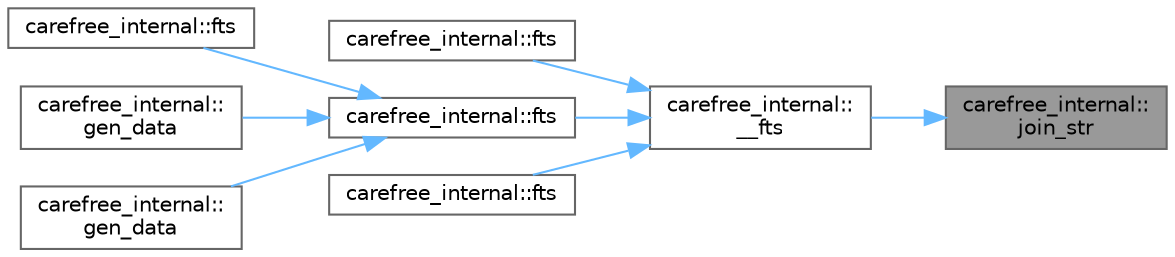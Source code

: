 digraph "carefree_internal::join_str"
{
 // LATEX_PDF_SIZE
  bgcolor="transparent";
  edge [fontname=Helvetica,fontsize=10,labelfontname=Helvetica,labelfontsize=10];
  node [fontname=Helvetica,fontsize=10,shape=box,height=0.2,width=0.4];
  rankdir="RL";
  Node1 [id="Node000001",label="carefree_internal::\ljoin_str",height=0.2,width=0.4,color="gray40", fillcolor="grey60", style="filled", fontcolor="black",tooltip=" "];
  Node1 -> Node2 [id="edge1_Node000001_Node000002",dir="back",color="steelblue1",style="solid",tooltip=" "];
  Node2 [id="Node000002",label="carefree_internal::\l__fts",height=0.2,width=0.4,color="grey40", fillcolor="white", style="filled",URL="$namespacecarefree__internal.html#ab59dd2f420df39f7a35fcf683435f21f",tooltip=" "];
  Node2 -> Node3 [id="edge2_Node000002_Node000003",dir="back",color="steelblue1",style="solid",tooltip=" "];
  Node3 [id="Node000003",label="carefree_internal::fts",height=0.2,width=0.4,color="grey40", fillcolor="white", style="filled",URL="$namespacecarefree__internal.html#afaacd4e5afa65d492f009f1670a8abd9",tooltip=" "];
  Node2 -> Node4 [id="edge3_Node000002_Node000004",dir="back",color="steelblue1",style="solid",tooltip=" "];
  Node4 [id="Node000004",label="carefree_internal::fts",height=0.2,width=0.4,color="grey40", fillcolor="white", style="filled",URL="$namespacecarefree__internal.html#ac4d74708fcc1b12fe463b4c2fb080c57",tooltip=" "];
  Node4 -> Node5 [id="edge4_Node000004_Node000005",dir="back",color="steelblue1",style="solid",tooltip=" "];
  Node5 [id="Node000005",label="carefree_internal::fts",height=0.2,width=0.4,color="grey40", fillcolor="white", style="filled",URL="$namespacecarefree__internal.html#a0bc602a8aa1d5bb8c6d444744b1c3690",tooltip=" "];
  Node4 -> Node6 [id="edge5_Node000004_Node000006",dir="back",color="steelblue1",style="solid",tooltip=" "];
  Node6 [id="Node000006",label="carefree_internal::\lgen_data",height=0.2,width=0.4,color="grey40", fillcolor="white", style="filled",URL="$namespacecarefree__internal.html#a86e6ff2585fa6da34d701b5f07f32c09",tooltip=" "];
  Node4 -> Node7 [id="edge6_Node000004_Node000007",dir="back",color="steelblue1",style="solid",tooltip=" "];
  Node7 [id="Node000007",label="carefree_internal::\lgen_data",height=0.2,width=0.4,color="grey40", fillcolor="white", style="filled",URL="$namespacecarefree__internal.html#a6f5cf4ea05219e2c98a82ec198f2230c",tooltip=" "];
  Node2 -> Node8 [id="edge7_Node000002_Node000008",dir="back",color="steelblue1",style="solid",tooltip=" "];
  Node8 [id="Node000008",label="carefree_internal::fts",height=0.2,width=0.4,color="grey40", fillcolor="white", style="filled",URL="$namespacecarefree__internal.html#abc6b41a837098d6c66f02ab40ec522ed",tooltip=" "];
}
